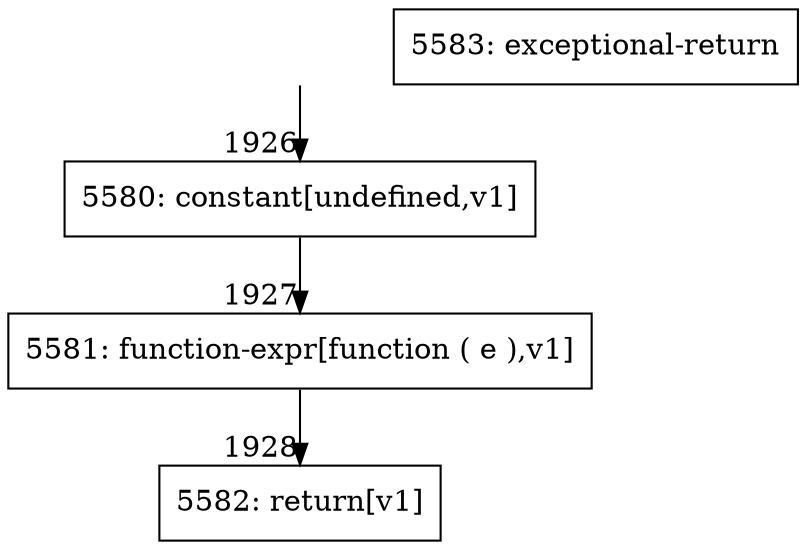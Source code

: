 digraph {
rankdir="TD"
BB_entry185[shape=none,label=""];
BB_entry185 -> BB1926 [tailport=s, headport=n, headlabel="    1926"]
BB1926 [shape=record label="{5580: constant[undefined,v1]}" ] 
BB1926 -> BB1927 [tailport=s, headport=n, headlabel="      1927"]
BB1927 [shape=record label="{5581: function-expr[function ( e ),v1]}" ] 
BB1927 -> BB1928 [tailport=s, headport=n, headlabel="      1928"]
BB1928 [shape=record label="{5582: return[v1]}" ] 
BB1929 [shape=record label="{5583: exceptional-return}" ] 
//#$~ 1122
}

